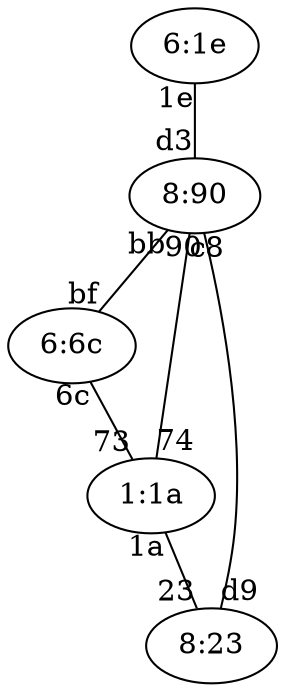 graph{
	"6:1e" -- "8:90" [headlabel="d3", taillabel="1e"]
	"8:90" -- "6:6c" [headlabel="bf", taillabel="bb"]
	"6:6c" -- "1:1a" [headlabel="73", taillabel="6c"]
	"1:1a" -- "8:23" [headlabel="23", taillabel="1a"]
	"8:23" -- "8:90" [headlabel="90", taillabel="d9"]
	"1:1a" -- "8:90" [headlabel="c8", taillabel="74"]
}